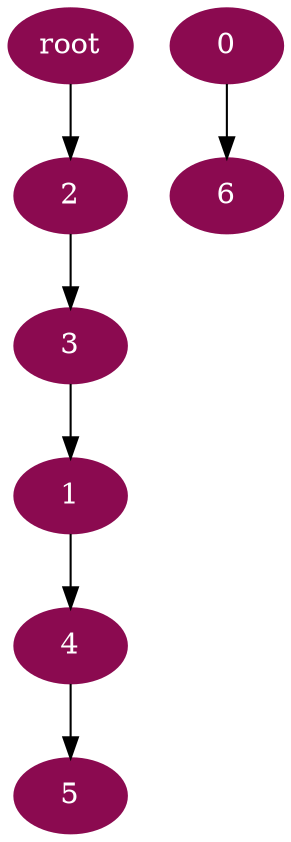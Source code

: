 digraph G {
node [color=deeppink4, style=filled, fontcolor=white];
3 -> 1;
"root" -> 2;
2 -> 3;
1 -> 4;
4 -> 5;
0 -> 6;
}

